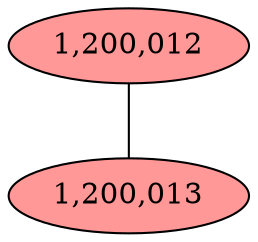 graph CAMP_cc10 {
	K = 2.0;
	overlap="prism2";	"1,200,012" [style="filled", fillcolor="#ff9896", fontcolor="#000000"];
	"1,200,013" [style="filled", fillcolor="#ff9896", fontcolor="#000000"];
	"1,200,012" -- "1,200,013";
}